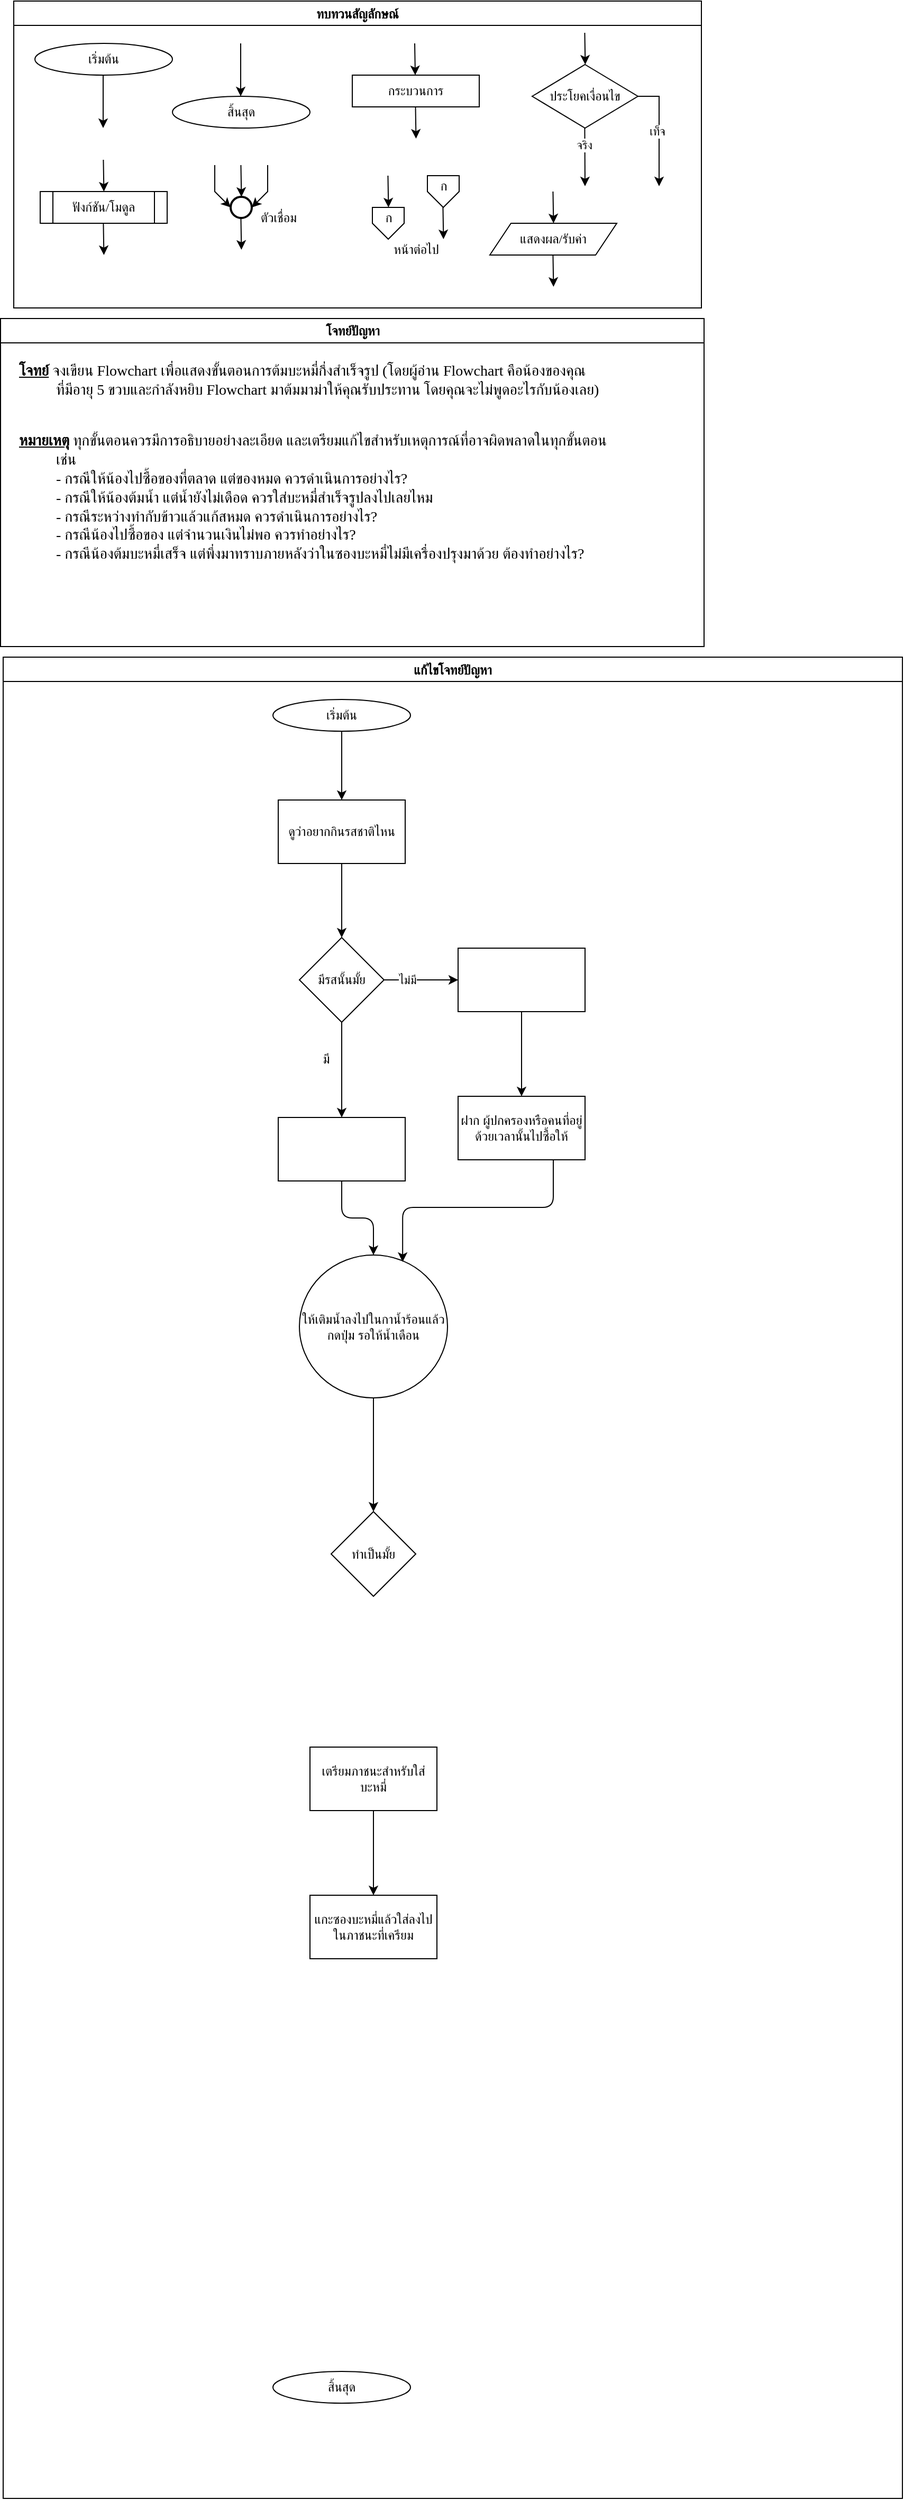 <mxfile>
    <diagram id="C5RBs43oDa-KdzZeNtuy" name="Page-1">
        <mxGraphModel dx="1887" dy="320" grid="1" gridSize="10" guides="1" tooltips="1" connect="1" arrows="1" fold="1" page="1" pageScale="1" pageWidth="827" pageHeight="1169" math="0" shadow="0">
            <root>
                <mxCell id="WIyWlLk6GJQsqaUBKTNV-0"/>
                <mxCell id="WIyWlLk6GJQsqaUBKTNV-1" parent="WIyWlLk6GJQsqaUBKTNV-0"/>
                <mxCell id="M7CGMbNuYNeq0SnUNNgH-6" value="ทบทวนสัญลักษณ์" style="swimlane;fontFamily=Sarabun;fontSource=https%3A%2F%2Ffonts.googleapis.com%2Fcss%3Ffamily%3DSarabun;" parent="WIyWlLk6GJQsqaUBKTNV-1" vertex="1">
                    <mxGeometry x="-720" y="20" width="650" height="290" as="geometry"/>
                </mxCell>
                <mxCell id="M7CGMbNuYNeq0SnUNNgH-2" value="&lt;font data-font-src=&quot;https://fonts.googleapis.com/css?family=Sarabun&quot; face=&quot;Sarabun&quot;&gt;เริ่มต้น&lt;/font&gt;" style="ellipse;whiteSpace=wrap;html=1;" parent="M7CGMbNuYNeq0SnUNNgH-6" vertex="1">
                    <mxGeometry x="20" y="40" width="130" height="30" as="geometry"/>
                </mxCell>
                <mxCell id="M7CGMbNuYNeq0SnUNNgH-5" value="" style="endArrow=classic;html=1;rounded=0;" parent="M7CGMbNuYNeq0SnUNNgH-6" edge="1">
                    <mxGeometry width="50" height="50" relative="1" as="geometry">
                        <mxPoint x="84.5" y="70" as="sourcePoint"/>
                        <mxPoint x="84.5" y="120" as="targetPoint"/>
                    </mxGeometry>
                </mxCell>
                <mxCell id="M7CGMbNuYNeq0SnUNNgH-3" value="&lt;font face=&quot;Sarabun&quot;&gt;สิ้นสุด&lt;/font&gt;" style="ellipse;whiteSpace=wrap;html=1;" parent="M7CGMbNuYNeq0SnUNNgH-6" vertex="1">
                    <mxGeometry x="150" y="90" width="130" height="30" as="geometry"/>
                </mxCell>
                <mxCell id="M7CGMbNuYNeq0SnUNNgH-4" value="" style="endArrow=classic;html=1;rounded=0;" parent="M7CGMbNuYNeq0SnUNNgH-6" edge="1">
                    <mxGeometry width="50" height="50" relative="1" as="geometry">
                        <mxPoint x="214.5" y="40" as="sourcePoint"/>
                        <mxPoint x="214.5" y="90" as="targetPoint"/>
                    </mxGeometry>
                </mxCell>
                <mxCell id="mvioNwK95yMqdUQ73LqQ-0" value="กระบวนการ" style="rounded=0;whiteSpace=wrap;html=1;fontFamily=Sarabun;fontSource=https%3A%2F%2Ffonts.googleapis.com%2Fcss%3Ffamily%3DSarabun;" parent="M7CGMbNuYNeq0SnUNNgH-6" vertex="1">
                    <mxGeometry x="320" y="70" width="120" height="30" as="geometry"/>
                </mxCell>
                <mxCell id="mvioNwK95yMqdUQ73LqQ-1" value="" style="endArrow=classic;html=1;rounded=0;" parent="M7CGMbNuYNeq0SnUNNgH-6" edge="1">
                    <mxGeometry width="50" height="50" relative="1" as="geometry">
                        <mxPoint x="379" y="40" as="sourcePoint"/>
                        <mxPoint x="379.5" y="70" as="targetPoint"/>
                    </mxGeometry>
                </mxCell>
                <mxCell id="mvioNwK95yMqdUQ73LqQ-2" value="" style="endArrow=classic;html=1;rounded=0;" parent="M7CGMbNuYNeq0SnUNNgH-6" edge="1">
                    <mxGeometry width="50" height="50" relative="1" as="geometry">
                        <mxPoint x="379.75" y="100" as="sourcePoint"/>
                        <mxPoint x="380.25" y="130" as="targetPoint"/>
                    </mxGeometry>
                </mxCell>
                <mxCell id="mvioNwK95yMqdUQ73LqQ-3" value="ประโยคเงื่อนไข" style="rhombus;whiteSpace=wrap;html=1;fontFamily=Sarabun;fontSource=https%3A%2F%2Ffonts.googleapis.com%2Fcss%3Ffamily%3DSarabun;" parent="M7CGMbNuYNeq0SnUNNgH-6" vertex="1">
                    <mxGeometry x="490" y="60" width="100" height="60" as="geometry"/>
                </mxCell>
                <mxCell id="mvioNwK95yMqdUQ73LqQ-4" value="" style="endArrow=classic;html=1;rounded=0;" parent="M7CGMbNuYNeq0SnUNNgH-6" edge="1">
                    <mxGeometry width="50" height="50" relative="1" as="geometry">
                        <mxPoint x="539.71" y="30" as="sourcePoint"/>
                        <mxPoint x="540.21" y="60" as="targetPoint"/>
                    </mxGeometry>
                </mxCell>
                <mxCell id="mvioNwK95yMqdUQ73LqQ-5" value="" style="endArrow=classic;html=1;rounded=0;" parent="M7CGMbNuYNeq0SnUNNgH-6" edge="1">
                    <mxGeometry width="50" height="50" relative="1" as="geometry">
                        <mxPoint x="539.71" y="120" as="sourcePoint"/>
                        <mxPoint x="540" y="175" as="targetPoint"/>
                    </mxGeometry>
                </mxCell>
                <mxCell id="mvioNwK95yMqdUQ73LqQ-7" value="จริง" style="edgeLabel;html=1;align=center;verticalAlign=middle;resizable=0;points=[];fontFamily=Sarabun;fontSource=https%3A%2F%2Ffonts.googleapis.com%2Fcss%3Ffamily%3DSarabun;" parent="mvioNwK95yMqdUQ73LqQ-5" vertex="1" connectable="0">
                    <mxGeometry x="-0.414" y="-1" relative="1" as="geometry">
                        <mxPoint as="offset"/>
                    </mxGeometry>
                </mxCell>
                <mxCell id="mvioNwK95yMqdUQ73LqQ-6" value="" style="endArrow=classic;html=1;rounded=0;exitX=1;exitY=0.5;exitDx=0;exitDy=0;" parent="M7CGMbNuYNeq0SnUNNgH-6" source="mvioNwK95yMqdUQ73LqQ-3" edge="1">
                    <mxGeometry width="50" height="50" relative="1" as="geometry">
                        <mxPoint x="620" y="95" as="sourcePoint"/>
                        <mxPoint x="610" y="175" as="targetPoint"/>
                        <Array as="points">
                            <mxPoint x="610" y="90"/>
                        </Array>
                    </mxGeometry>
                </mxCell>
                <mxCell id="mvioNwK95yMqdUQ73LqQ-8" value="&lt;font data-font-src=&quot;https://fonts.googleapis.com/css?family=Sarabun&quot; face=&quot;Sarabun&quot;&gt;เท็จ&lt;/font&gt;" style="edgeLabel;html=1;align=center;verticalAlign=middle;resizable=0;points=[];" parent="mvioNwK95yMqdUQ73LqQ-6" vertex="1" connectable="0">
                    <mxGeometry x="-0.002" y="-2" relative="1" as="geometry">
                        <mxPoint as="offset"/>
                    </mxGeometry>
                </mxCell>
                <mxCell id="mvioNwK95yMqdUQ73LqQ-9" value="&lt;font data-font-src=&quot;https://fonts.googleapis.com/css?family=Sarabun&quot; face=&quot;Sarabun&quot;&gt;ฟังก์ชัน/โมดูล&lt;/font&gt;" style="shape=process;whiteSpace=wrap;html=1;backgroundOutline=1;" parent="M7CGMbNuYNeq0SnUNNgH-6" vertex="1">
                    <mxGeometry x="25" y="180" width="120" height="30" as="geometry"/>
                </mxCell>
                <mxCell id="mvioNwK95yMqdUQ73LqQ-11" value="" style="endArrow=classic;html=1;rounded=0;" parent="M7CGMbNuYNeq0SnUNNgH-6" edge="1">
                    <mxGeometry width="50" height="50" relative="1" as="geometry">
                        <mxPoint x="84.71" y="150" as="sourcePoint"/>
                        <mxPoint x="85.21" y="180" as="targetPoint"/>
                    </mxGeometry>
                </mxCell>
                <mxCell id="mvioNwK95yMqdUQ73LqQ-12" value="" style="endArrow=classic;html=1;rounded=0;" parent="M7CGMbNuYNeq0SnUNNgH-6" edge="1">
                    <mxGeometry width="50" height="50" relative="1" as="geometry">
                        <mxPoint x="84.71" y="210" as="sourcePoint"/>
                        <mxPoint x="85.21" y="240" as="targetPoint"/>
                    </mxGeometry>
                </mxCell>
                <mxCell id="mvioNwK95yMqdUQ73LqQ-13" value="" style="strokeWidth=2;html=1;shape=mxgraph.flowchart.start_2;whiteSpace=wrap;" parent="M7CGMbNuYNeq0SnUNNgH-6" vertex="1">
                    <mxGeometry x="205" y="185" width="20" height="20" as="geometry"/>
                </mxCell>
                <mxCell id="mvioNwK95yMqdUQ73LqQ-16" value="" style="endArrow=classic;html=1;rounded=0;" parent="M7CGMbNuYNeq0SnUNNgH-6" edge="1">
                    <mxGeometry width="50" height="50" relative="1" as="geometry">
                        <mxPoint x="214.71" y="155" as="sourcePoint"/>
                        <mxPoint x="215.21" y="185" as="targetPoint"/>
                    </mxGeometry>
                </mxCell>
                <mxCell id="mvioNwK95yMqdUQ73LqQ-17" value="" style="endArrow=classic;html=1;rounded=0;entryX=0;entryY=0.5;entryDx=0;entryDy=0;entryPerimeter=0;" parent="M7CGMbNuYNeq0SnUNNgH-6" target="mvioNwK95yMqdUQ73LqQ-13" edge="1">
                    <mxGeometry width="50" height="50" relative="1" as="geometry">
                        <mxPoint x="190.0" y="155" as="sourcePoint"/>
                        <mxPoint x="190.5" y="185" as="targetPoint"/>
                        <Array as="points">
                            <mxPoint x="190" y="180"/>
                        </Array>
                    </mxGeometry>
                </mxCell>
                <mxCell id="mvioNwK95yMqdUQ73LqQ-18" value="" style="endArrow=classic;html=1;rounded=0;entryX=1;entryY=0.5;entryDx=0;entryDy=0;entryPerimeter=0;" parent="M7CGMbNuYNeq0SnUNNgH-6" target="mvioNwK95yMqdUQ73LqQ-13" edge="1">
                    <mxGeometry width="50" height="50" relative="1" as="geometry">
                        <mxPoint x="240.0" y="155" as="sourcePoint"/>
                        <mxPoint x="240.5" y="185" as="targetPoint"/>
                        <Array as="points">
                            <mxPoint x="240" y="180"/>
                        </Array>
                    </mxGeometry>
                </mxCell>
                <mxCell id="mvioNwK95yMqdUQ73LqQ-19" value="" style="endArrow=classic;html=1;rounded=0;" parent="M7CGMbNuYNeq0SnUNNgH-6" edge="1">
                    <mxGeometry width="50" height="50" relative="1" as="geometry">
                        <mxPoint x="214.71" y="205" as="sourcePoint"/>
                        <mxPoint x="215.21" y="235" as="targetPoint"/>
                    </mxGeometry>
                </mxCell>
                <mxCell id="mvioNwK95yMqdUQ73LqQ-20" value="&lt;font data-font-src=&quot;https://fonts.googleapis.com/css?family=Sarabun&quot; face=&quot;Sarabun&quot;&gt;ตัวเชื่อม&lt;/font&gt;" style="text;html=1;align=center;verticalAlign=middle;resizable=0;points=[];autosize=1;strokeColor=none;fillColor=none;" parent="M7CGMbNuYNeq0SnUNNgH-6" vertex="1">
                    <mxGeometry x="220" y="190" width="60" height="30" as="geometry"/>
                </mxCell>
                <mxCell id="mvioNwK95yMqdUQ73LqQ-25" value="" style="endArrow=classic;html=1;rounded=0;" parent="M7CGMbNuYNeq0SnUNNgH-6" edge="1">
                    <mxGeometry width="50" height="50" relative="1" as="geometry">
                        <mxPoint x="353.71" y="165" as="sourcePoint"/>
                        <mxPoint x="354.21" y="195" as="targetPoint"/>
                    </mxGeometry>
                </mxCell>
                <mxCell id="mvioNwK95yMqdUQ73LqQ-21" value="" style="verticalLabelPosition=bottom;verticalAlign=top;html=1;shape=offPageConnector;rounded=0;size=0.5;" parent="M7CGMbNuYNeq0SnUNNgH-6" vertex="1">
                    <mxGeometry x="339" y="195" width="30" height="30" as="geometry"/>
                </mxCell>
                <mxCell id="mvioNwK95yMqdUQ73LqQ-26" value="" style="endArrow=classic;html=1;rounded=0;" parent="M7CGMbNuYNeq0SnUNNgH-6" edge="1">
                    <mxGeometry width="50" height="50" relative="1" as="geometry">
                        <mxPoint x="405.71" y="195" as="sourcePoint"/>
                        <mxPoint x="406.21" y="225" as="targetPoint"/>
                    </mxGeometry>
                </mxCell>
                <mxCell id="mvioNwK95yMqdUQ73LqQ-27" value="" style="verticalLabelPosition=bottom;verticalAlign=top;html=1;shape=offPageConnector;rounded=0;size=0.5;" parent="M7CGMbNuYNeq0SnUNNgH-6" vertex="1">
                    <mxGeometry x="391" y="165" width="30" height="30" as="geometry"/>
                </mxCell>
                <mxCell id="mvioNwK95yMqdUQ73LqQ-28" value="หน้าต่อไป" style="text;html=1;align=center;verticalAlign=middle;resizable=0;points=[];autosize=1;strokeColor=none;fillColor=none;fontFamily=Sarabun;fontSource=https%3A%2F%2Ffonts.googleapis.com%2Fcss%3Ffamily%3DSarabun;" parent="M7CGMbNuYNeq0SnUNNgH-6" vertex="1">
                    <mxGeometry x="345" y="220" width="70" height="30" as="geometry"/>
                </mxCell>
                <mxCell id="mvioNwK95yMqdUQ73LqQ-29" value="ก" style="text;html=1;align=center;verticalAlign=middle;resizable=0;points=[];autosize=1;strokeColor=none;fillColor=none;fontFamily=Sarabun;fontSource=https%3A%2F%2Ffonts.googleapis.com%2Fcss%3Ffamily%3DSarabun;" parent="M7CGMbNuYNeq0SnUNNgH-6" vertex="1">
                    <mxGeometry x="339" y="190" width="30" height="30" as="geometry"/>
                </mxCell>
                <mxCell id="mvioNwK95yMqdUQ73LqQ-30" value="ก" style="text;html=1;align=center;verticalAlign=middle;resizable=0;points=[];autosize=1;strokeColor=none;fillColor=none;fontFamily=Sarabun;fontSource=https%3A%2F%2Ffonts.googleapis.com%2Fcss%3Ffamily%3DSarabun;" parent="M7CGMbNuYNeq0SnUNNgH-6" vertex="1">
                    <mxGeometry x="391" y="160" width="30" height="30" as="geometry"/>
                </mxCell>
                <mxCell id="mvioNwK95yMqdUQ73LqQ-32" value="แสดงผล/รับค่า" style="shape=parallelogram;perimeter=parallelogramPerimeter;whiteSpace=wrap;html=1;fixedSize=1;fontFamily=Sarabun;fontSource=https%3A%2F%2Ffonts.googleapis.com%2Fcss%3Ffamily%3DSarabun;" parent="M7CGMbNuYNeq0SnUNNgH-6" vertex="1">
                    <mxGeometry x="450" y="210" width="120" height="30" as="geometry"/>
                </mxCell>
                <mxCell id="mvioNwK95yMqdUQ73LqQ-33" value="" style="endArrow=classic;html=1;rounded=0;" parent="M7CGMbNuYNeq0SnUNNgH-6" edge="1">
                    <mxGeometry width="50" height="50" relative="1" as="geometry">
                        <mxPoint x="509.71" y="180" as="sourcePoint"/>
                        <mxPoint x="510.21" y="210" as="targetPoint"/>
                    </mxGeometry>
                </mxCell>
                <mxCell id="mvioNwK95yMqdUQ73LqQ-34" value="" style="endArrow=classic;html=1;rounded=0;" parent="M7CGMbNuYNeq0SnUNNgH-6" edge="1">
                    <mxGeometry width="50" height="50" relative="1" as="geometry">
                        <mxPoint x="509.71" y="240" as="sourcePoint"/>
                        <mxPoint x="510.21" y="270" as="targetPoint"/>
                    </mxGeometry>
                </mxCell>
                <mxCell id="mvioNwK95yMqdUQ73LqQ-36" value="แก้ไขโจทย์ปัญหา" style="swimlane;fontFamily=Sarabun;fontSource=https%3A%2F%2Ffonts.googleapis.com%2Fcss%3Ffamily%3DSarabun;" parent="WIyWlLk6GJQsqaUBKTNV-1" vertex="1">
                    <mxGeometry x="-730" y="640" width="850" height="1740" as="geometry"/>
                </mxCell>
                <mxCell id="3" value="" style="edgeStyle=none;html=1;" edge="1" parent="mvioNwK95yMqdUQ73LqQ-36" source="mvioNwK95yMqdUQ73LqQ-35" target="2">
                    <mxGeometry relative="1" as="geometry"/>
                </mxCell>
                <mxCell id="mvioNwK95yMqdUQ73LqQ-35" value="&lt;font data-font-src=&quot;https://fonts.googleapis.com/css?family=Sarabun&quot; face=&quot;Sarabun&quot;&gt;เริ่มต้น&lt;/font&gt;" style="ellipse;whiteSpace=wrap;html=1;" parent="mvioNwK95yMqdUQ73LqQ-36" vertex="1">
                    <mxGeometry x="255" y="40" width="130" height="30" as="geometry"/>
                </mxCell>
                <mxCell id="mvioNwK95yMqdUQ73LqQ-69" value="&lt;font face=&quot;Sarabun&quot;&gt;สิ้นสุด&lt;/font&gt;" style="ellipse;whiteSpace=wrap;html=1;" parent="mvioNwK95yMqdUQ73LqQ-36" vertex="1">
                    <mxGeometry x="255" y="1620" width="130" height="30" as="geometry"/>
                </mxCell>
                <mxCell id="7" value="" style="edgeStyle=none;html=1;" edge="1" parent="mvioNwK95yMqdUQ73LqQ-36" source="2" target="6">
                    <mxGeometry relative="1" as="geometry"/>
                </mxCell>
                <mxCell id="2" value="ดูว่าอยากกินรสชาติไหน" style="whiteSpace=wrap;html=1;" vertex="1" parent="mvioNwK95yMqdUQ73LqQ-36">
                    <mxGeometry x="260" y="135" width="120" height="60" as="geometry"/>
                </mxCell>
                <mxCell id="10" value="" style="edgeStyle=none;html=1;" edge="1" parent="mvioNwK95yMqdUQ73LqQ-36" source="6" target="9">
                    <mxGeometry relative="1" as="geometry"/>
                </mxCell>
                <mxCell id="31" value="ไม่มี" style="edgeLabel;html=1;align=center;verticalAlign=middle;resizable=0;points=[];" vertex="1" connectable="0" parent="10">
                    <mxGeometry x="-0.38" relative="1" as="geometry">
                        <mxPoint as="offset"/>
                    </mxGeometry>
                </mxCell>
                <mxCell id="12" value="" style="edgeStyle=none;html=1;" edge="1" parent="mvioNwK95yMqdUQ73LqQ-36" source="6" target="11">
                    <mxGeometry relative="1" as="geometry"/>
                </mxCell>
                <mxCell id="6" value="มีรสนั้นมั้ย" style="rhombus;whiteSpace=wrap;html=1;" vertex="1" parent="mvioNwK95yMqdUQ73LqQ-36">
                    <mxGeometry x="280" y="265" width="80" height="80" as="geometry"/>
                </mxCell>
                <mxCell id="16" value="" style="edgeStyle=none;html=1;" edge="1" parent="mvioNwK95yMqdUQ73LqQ-36" source="9" target="15">
                    <mxGeometry relative="1" as="geometry"/>
                </mxCell>
                <mxCell id="9" value="" style="whiteSpace=wrap;html=1;" vertex="1" parent="mvioNwK95yMqdUQ73LqQ-36">
                    <mxGeometry x="430" y="275" width="120" height="60" as="geometry"/>
                </mxCell>
                <mxCell id="19" value="" style="edgeStyle=orthogonalEdgeStyle;html=1;" edge="1" parent="mvioNwK95yMqdUQ73LqQ-36" source="11" target="18">
                    <mxGeometry relative="1" as="geometry"/>
                </mxCell>
                <mxCell id="11" value="" style="whiteSpace=wrap;html=1;direction=west;" vertex="1" parent="mvioNwK95yMqdUQ73LqQ-36">
                    <mxGeometry x="260" y="435" width="120" height="60" as="geometry"/>
                </mxCell>
                <mxCell id="15" value="ฝาก ผู้ปกครองหรือคนที่อยู่ด้วยเวลานั้นไปซื้อให้" style="whiteSpace=wrap;html=1;" vertex="1" parent="mvioNwK95yMqdUQ73LqQ-36">
                    <mxGeometry x="430" y="415" width="120" height="60" as="geometry"/>
                </mxCell>
                <mxCell id="28" value="" style="edgeStyle=orthogonalEdgeStyle;html=1;" edge="1" parent="mvioNwK95yMqdUQ73LqQ-36" source="18" target="27">
                    <mxGeometry relative="1" as="geometry"/>
                </mxCell>
                <mxCell id="18" value="ให้เติมน้ำลงไปในกาน้ำร้อนแล้วกดปุ่ม รอให้น้ำเดือน" style="ellipse;whiteSpace=wrap;html=1;" vertex="1" parent="mvioNwK95yMqdUQ73LqQ-36">
                    <mxGeometry x="280" y="565" width="140" height="135" as="geometry"/>
                </mxCell>
                <mxCell id="17" style="edgeStyle=orthogonalEdgeStyle;html=1;exitX=0.75;exitY=1;exitDx=0;exitDy=0;entryX=0.697;entryY=0.048;entryDx=0;entryDy=0;entryPerimeter=0;" edge="1" parent="mvioNwK95yMqdUQ73LqQ-36" source="15" target="18">
                    <mxGeometry relative="1" as="geometry">
                        <mxPoint x="360" y="570" as="targetPoint"/>
                    </mxGeometry>
                </mxCell>
                <mxCell id="26" value="" style="edgeStyle=orthogonalEdgeStyle;html=1;" edge="1" parent="mvioNwK95yMqdUQ73LqQ-36" source="20" target="25">
                    <mxGeometry relative="1" as="geometry"/>
                </mxCell>
                <mxCell id="20" value="เตรียมภาชนะสำหรับใส่บะหมี่" style="whiteSpace=wrap;html=1;" vertex="1" parent="mvioNwK95yMqdUQ73LqQ-36">
                    <mxGeometry x="290" y="1030" width="120" height="60" as="geometry"/>
                </mxCell>
                <mxCell id="25" value="แกะซองบะหมี่แล้วใส่ลงไปในภาชนะที่เครียม" style="whiteSpace=wrap;html=1;" vertex="1" parent="mvioNwK95yMqdUQ73LqQ-36">
                    <mxGeometry x="290" y="1170" width="120" height="60" as="geometry"/>
                </mxCell>
                <mxCell id="27" value="ทำเป็นมั้ย" style="rhombus;whiteSpace=wrap;html=1;" vertex="1" parent="mvioNwK95yMqdUQ73LqQ-36">
                    <mxGeometry x="310" y="807.5" width="80" height="80" as="geometry"/>
                </mxCell>
                <mxCell id="29" value="มี" style="text;html=1;align=center;verticalAlign=middle;resizable=0;points=[];autosize=1;strokeColor=none;fillColor=none;" vertex="1" parent="mvioNwK95yMqdUQ73LqQ-36">
                    <mxGeometry x="290" y="365" width="30" height="30" as="geometry"/>
                </mxCell>
                <mxCell id="mvioNwK95yMqdUQ73LqQ-70" value="&lt;font data-font-src=&quot;https://fonts.googleapis.com/css?family=Sarabun&quot; face=&quot;Sarabun&quot;&gt;โจทย์ปัญหา&lt;/font&gt;" style="swimlane;whiteSpace=wrap;html=1;" parent="WIyWlLk6GJQsqaUBKTNV-1" vertex="1">
                    <mxGeometry x="-732.5" y="320" width="665" height="310" as="geometry"/>
                </mxCell>
                <mxCell id="mvioNwK95yMqdUQ73LqQ-71" value="&lt;p style=&quot;line-height: 120%;&quot;&gt;&lt;font data-font-src=&quot;https://fonts.googleapis.com/css?family=Sarabun&quot; face=&quot;Sarabun&quot; style=&quot;font-size: 14px;&quot;&gt;&lt;b&gt;&lt;u&gt;โจทย์&lt;/u&gt;&lt;/b&gt; จงเขียน Flowchart เพื่อแสดงขั้นตอนการต้มบะหมี่กึ่งสำเร็จรูป (โดยผู้อ่าน Flowchart คือน้องของคุณ&lt;br&gt;&amp;nbsp; &amp;nbsp; &amp;nbsp; &amp;nbsp; &amp;nbsp; ที่มีอายุ 5 ขวบและกำลังหยิบ Flowchart มาต้มมาม่าให้คุณรับประทาน โดยคุณจะไม่พูดอะไรกับน้องเลย)&lt;br&gt;&lt;/font&gt;&lt;br&gt;&lt;/p&gt;&lt;p style=&quot;line-height: 120%;&quot;&gt;&lt;font face=&quot;Sarabun&quot;&gt;&lt;b&gt;&lt;u&gt;หมายเหตุ&lt;/u&gt;&lt;/b&gt; ทุกขั้นตอนควรมีการอธิบายอย่างละเอียด และเตรียมแก้ไขสำหรับเหตุการณ์ที่อาจผิดพลาดในทุกขั้นตอน&lt;br&gt;&amp;nbsp; &amp;nbsp; &amp;nbsp; &amp;nbsp; &amp;nbsp; เช่น&lt;br&gt;&amp;nbsp; &amp;nbsp; &amp;nbsp; &amp;nbsp; &amp;nbsp; - กรณีให้น้องไปซื้อของที่ตลาด แต่ของหมด ควรดำเนินการอย่างไร?&lt;br&gt;&amp;nbsp; &amp;nbsp; &amp;nbsp; &amp;nbsp; &amp;nbsp; - กรณีให้น้องต้มน้ำ แต่น้ำยังไม่เดือด ควรใส่บะหมี่สำเร็จรูปลงไปเลยไหม&lt;br&gt;&amp;nbsp; &amp;nbsp; &amp;nbsp; &amp;nbsp; &amp;nbsp; - กรณีระหว่างทำกับข้าวแล้วแก้สหมด ควรดำเนินการอย่างไร?&lt;br&gt;&amp;nbsp; &amp;nbsp; &amp;nbsp; &amp;nbsp; &amp;nbsp; - กรณีน้องไปซื้อของ แต่จำนวนเงินไม่พอ ควรทำอย่างไร?&lt;br&gt;&amp;nbsp; &amp;nbsp; &amp;nbsp; &amp;nbsp; &amp;nbsp; - กรณีน้องต้มบะหมี่เสร็จ แต่พึ่งมาทราบภายหลังว่าในซองบะหมี่ไม่มีเครื่องปรุงมาด้วย ต้องทำอย่างไร?&lt;/font&gt;&lt;/p&gt;" style="text;html=1;align=left;verticalAlign=top;resizable=0;points=[];autosize=1;strokeColor=none;fillColor=none;fontSize=14;" parent="mvioNwK95yMqdUQ73LqQ-70" vertex="1">
                    <mxGeometry x="15" y="20" width="650" height="240" as="geometry"/>
                </mxCell>
            </root>
        </mxGraphModel>
    </diagram>
</mxfile>